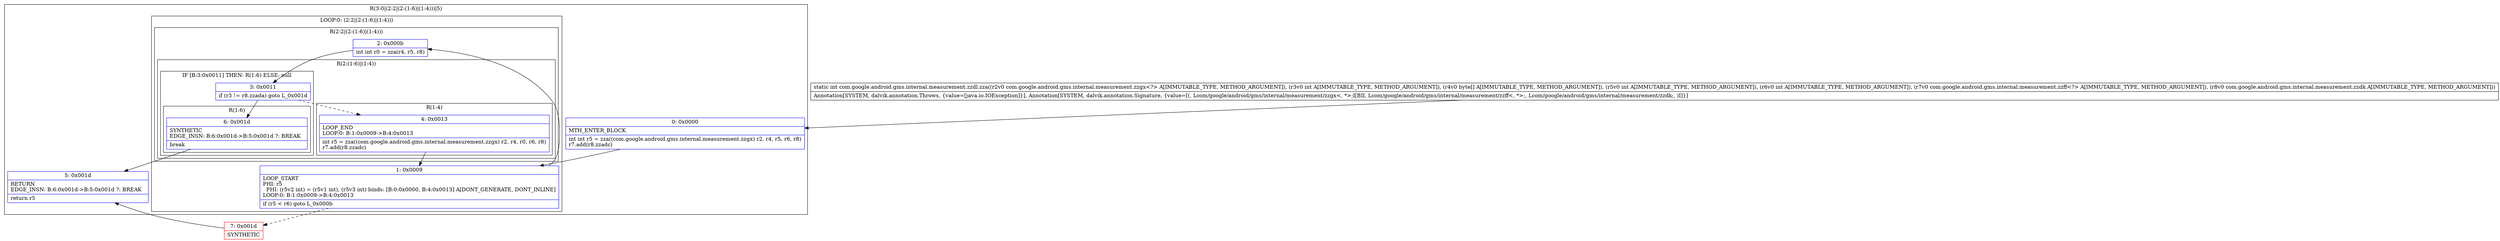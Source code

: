 digraph "CFG forcom.google.android.gms.internal.measurement.zzdl.zza(Lcom\/google\/android\/gms\/internal\/measurement\/zzgx;I[BIILcom\/google\/android\/gms\/internal\/measurement\/zzff;Lcom\/google\/android\/gms\/internal\/measurement\/zzdk;)I" {
subgraph cluster_Region_565508155 {
label = "R(3:0|(2:2|(2:(1:6)|(1:4)))|5)";
node [shape=record,color=blue];
Node_0 [shape=record,label="{0\:\ 0x0000|MTH_ENTER_BLOCK\l|int int r5 = zza((com.google.android.gms.internal.measurement.zzgx) r2, r4, r5, r6, r8)\lr7.add(r8.zzadc)\l}"];
subgraph cluster_LoopRegion_1797985453 {
label = "LOOP:0: (2:2|(2:(1:6)|(1:4)))";
node [shape=record,color=blue];
Node_1 [shape=record,label="{1\:\ 0x0009|LOOP_START\lPHI: r5 \l  PHI: (r5v2 int) = (r5v1 int), (r5v3 int) binds: [B:0:0x0000, B:4:0x0013] A[DONT_GENERATE, DONT_INLINE]\lLOOP:0: B:1:0x0009\-\>B:4:0x0013\l|if (r5 \< r6) goto L_0x000b\l}"];
subgraph cluster_Region_1657529227 {
label = "R(2:2|(2:(1:6)|(1:4)))";
node [shape=record,color=blue];
Node_2 [shape=record,label="{2\:\ 0x000b|int int r0 = zza(r4, r5, r8)\l}"];
subgraph cluster_Region_556668708 {
label = "R(2:(1:6)|(1:4))";
node [shape=record,color=blue];
subgraph cluster_IfRegion_428751534 {
label = "IF [B:3:0x0011] THEN: R(1:6) ELSE: null";
node [shape=record,color=blue];
Node_3 [shape=record,label="{3\:\ 0x0011|if (r3 != r8.zzada) goto L_0x001d\l}"];
subgraph cluster_Region_1476811601 {
label = "R(1:6)";
node [shape=record,color=blue];
Node_6 [shape=record,label="{6\:\ 0x001d|SYNTHETIC\lEDGE_INSN: B:6:0x001d\-\>B:5:0x001d ?: BREAK  \l|break\l}"];
}
}
subgraph cluster_Region_1270596677 {
label = "R(1:4)";
node [shape=record,color=blue];
Node_4 [shape=record,label="{4\:\ 0x0013|LOOP_END\lLOOP:0: B:1:0x0009\-\>B:4:0x0013\l|int r5 = zza((com.google.android.gms.internal.measurement.zzgx) r2, r4, r0, r6, r8)\lr7.add(r8.zzadc)\l}"];
}
}
}
}
Node_5 [shape=record,label="{5\:\ 0x001d|RETURN\lEDGE_INSN: B:6:0x001d\-\>B:5:0x001d ?: BREAK  \l|return r5\l}"];
}
Node_7 [shape=record,color=red,label="{7\:\ 0x001d|SYNTHETIC\l}"];
MethodNode[shape=record,label="{static int com.google.android.gms.internal.measurement.zzdl.zza((r2v0 com.google.android.gms.internal.measurement.zzgx\<?\> A[IMMUTABLE_TYPE, METHOD_ARGUMENT]), (r3v0 int A[IMMUTABLE_TYPE, METHOD_ARGUMENT]), (r4v0 byte[] A[IMMUTABLE_TYPE, METHOD_ARGUMENT]), (r5v0 int A[IMMUTABLE_TYPE, METHOD_ARGUMENT]), (r6v0 int A[IMMUTABLE_TYPE, METHOD_ARGUMENT]), (r7v0 com.google.android.gms.internal.measurement.zzff\<?\> A[IMMUTABLE_TYPE, METHOD_ARGUMENT]), (r8v0 com.google.android.gms.internal.measurement.zzdk A[IMMUTABLE_TYPE, METHOD_ARGUMENT]))  | Annotation[SYSTEM, dalvik.annotation.Throws, \{value=[java.io.IOException]\}], Annotation[SYSTEM, dalvik.annotation.Signature, \{value=[(, Lcom\/google\/android\/gms\/internal\/measurement\/zzgx\<, *\>;I[BII, Lcom\/google\/android\/gms\/internal\/measurement\/zzff\<, *\>;, Lcom\/google\/android\/gms\/internal\/measurement\/zzdk;, )I]\}]\l}"];
MethodNode -> Node_0;
Node_0 -> Node_1;
Node_1 -> Node_2;
Node_1 -> Node_7[style=dashed];
Node_2 -> Node_3;
Node_3 -> Node_4[style=dashed];
Node_3 -> Node_6;
Node_6 -> Node_5;
Node_4 -> Node_1;
Node_7 -> Node_5;
}

